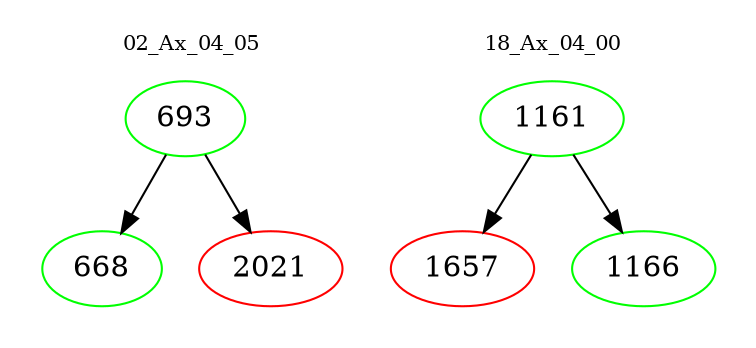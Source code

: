 digraph{
subgraph cluster_0 {
color = white
label = "02_Ax_04_05";
fontsize=10;
T0_693 [label="693", color="green"]
T0_693 -> T0_668 [color="black"]
T0_668 [label="668", color="green"]
T0_693 -> T0_2021 [color="black"]
T0_2021 [label="2021", color="red"]
}
subgraph cluster_1 {
color = white
label = "18_Ax_04_00";
fontsize=10;
T1_1161 [label="1161", color="green"]
T1_1161 -> T1_1657 [color="black"]
T1_1657 [label="1657", color="red"]
T1_1161 -> T1_1166 [color="black"]
T1_1166 [label="1166", color="green"]
}
}
